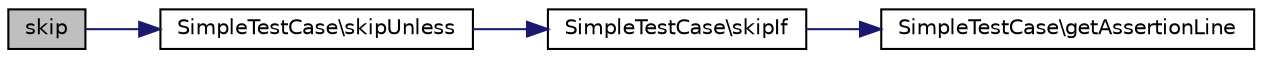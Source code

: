 digraph "skip"
{
  edge [fontname="Helvetica",fontsize="10",labelfontname="Helvetica",labelfontsize="10"];
  node [fontname="Helvetica",fontsize="10",shape=record];
  rankdir="LR";
  Node1 [label="skip",height=0.2,width=0.4,color="black", fillcolor="grey75", style="filled" fontcolor="black"];
  Node1 -> Node2 [color="midnightblue",fontsize="10",style="solid",fontname="Helvetica"];
  Node2 [label="SimpleTestCase\\skipUnless",height=0.2,width=0.4,color="black", fillcolor="white", style="filled",URL="$class_simple_test_case.html#a8fee5aa062880afdddb0f2d51eed9f27"];
  Node2 -> Node3 [color="midnightblue",fontsize="10",style="solid",fontname="Helvetica"];
  Node3 [label="SimpleTestCase\\skipIf",height=0.2,width=0.4,color="black", fillcolor="white", style="filled",URL="$class_simple_test_case.html#a951582860e52ec68e4299518b36bd8af"];
  Node3 -> Node4 [color="midnightblue",fontsize="10",style="solid",fontname="Helvetica"];
  Node4 [label="SimpleTestCase\\getAssertionLine",height=0.2,width=0.4,color="black", fillcolor="white", style="filled",URL="$class_simple_test_case.html#a4389a897171547fc4545f56a75bf0c9f"];
}
